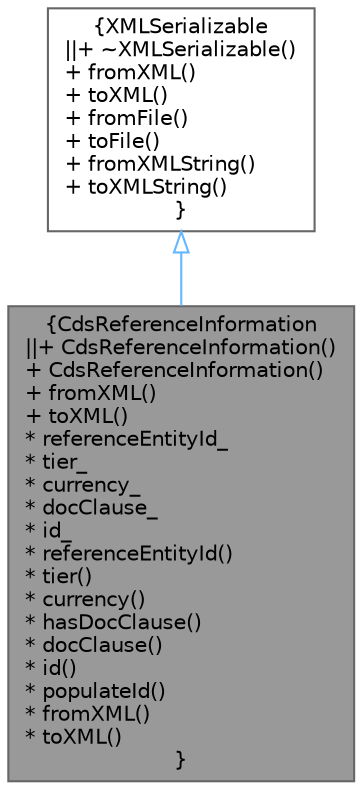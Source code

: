 digraph "CdsReferenceInformation"
{
 // INTERACTIVE_SVG=YES
 // LATEX_PDF_SIZE
  bgcolor="transparent";
  edge [fontname=Helvetica,fontsize=10,labelfontname=Helvetica,labelfontsize=10];
  node [fontname=Helvetica,fontsize=10,shape=box,height=0.2,width=0.4];
  Node1 [label="{CdsReferenceInformation\n||+ CdsReferenceInformation()\l+ CdsReferenceInformation()\l+ fromXML()\l+ toXML()\l* referenceEntityId_\l* tier_\l* currency_\l* docClause_\l* id_\l* referenceEntityId()\l* tier()\l* currency()\l* hasDocClause()\l* docClause()\l* id()\l* populateId()\l* fromXML()\l* toXML()\l}",height=0.2,width=0.4,color="gray40", fillcolor="grey60", style="filled", fontcolor="black",tooltip=" "];
  Node2 -> Node1 [dir="back",color="steelblue1",style="solid",arrowtail="onormal"];
  Node2 [label="{XMLSerializable\n||+ ~XMLSerializable()\l+ fromXML()\l+ toXML()\l+ fromFile()\l+ toFile()\l+ fromXMLString()\l+ toXMLString()\l}",height=0.2,width=0.4,color="gray40", fillcolor="white", style="filled",URL="$classore_1_1data_1_1_x_m_l_serializable.html",tooltip="Base class for all serializable classes."];
}
